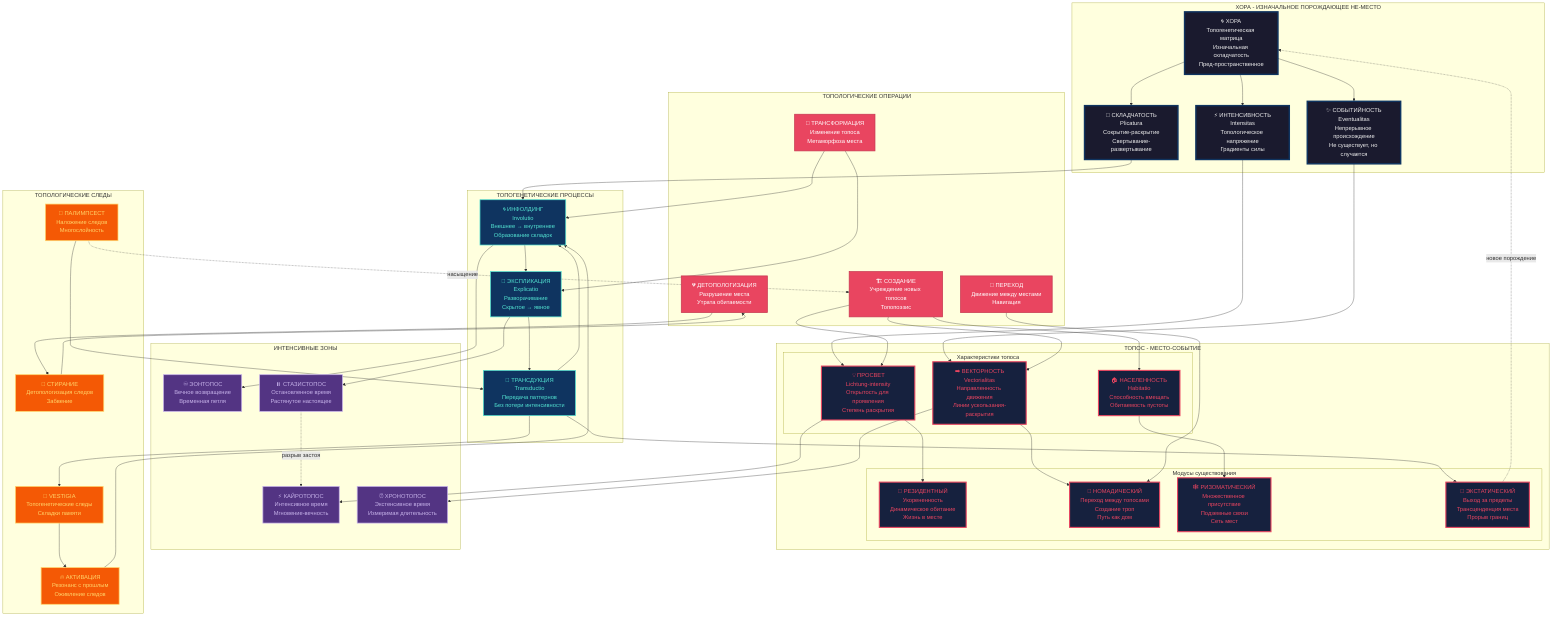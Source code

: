 graph TB
    subgraph "ХОРА - ИЗНАЧАЛЬНОЕ ПОРОЖДАЮЩЕЕ НЕ-МЕСТО"
        CH["🌀 ХОРА<br/>Топогенетическая матрица<br/>Изначальная складчатость<br/>Пред-пространственное"]
        PL["📐 СКЛАДЧАТОСТЬ<br/>Plicatura<br/>Сокрытие-раскрытие<br/>Свертывание-развертывание"]
        IN["⚡ ИНТЕНСИВНОСТЬ<br/>Intensitas<br/>Топологическое напряжение<br/>Градиенты силы"]
        EV["✨ СОБЫТИЙНОСТЬ<br/>Eventualitas<br/>Непрерывное происхождение<br/>Не существует, но случается"]
    end
    
    subgraph "ТОПОС - МЕСТО-СОБЫТИЕ"
        subgraph "Характеристики топоса"
            PR["💡 ПРОСВЕТ<br/>Lichtung-intensity<br/>Открытость для проявления<br/>Степень раскрытия"]
            VE["➡️ ВЕКТОРНОСТЬ<br/>Vectorialitas<br/>Направленность движения<br/>Линии ускользания-раскрытия"]
            HA["🏠 НАСЕЛЕННОСТЬ<br/>Habitatio<br/>Способность вмещать<br/>Обитаемость пустоты"]
        end
        
        subgraph "Модусы существования"
            RE["🌳 РЕЗИДЕНТНЫЙ<br/>Укорененность<br/>Динамическое обитание<br/>Жизнь в месте"]
            NO["🚶 НОМАДИЧЕСКИЙ<br/>Переход между топосами<br/>Создание троп<br/>Путь как дом"]
            RI["🕸️ РИЗОМАТИЧЕСКИЙ<br/>Множественное присутствие<br/>Подземные связи<br/>Сеть мест"]
            EX["🌟 ЭКСТАТИЧЕСКИЙ<br/>Выход за пределы<br/>Трансценденция места<br/>Прорыв границ"]
        end
    end
    
    subgraph "ТОПОГЕНЕТИЧЕСКИЕ ПРОЦЕССЫ"
        IF["🌀 ИНФОЛДИНГ<br/>Involutio<br/>Внешнее → внутреннее<br/>Образование складок"]
        EP["📖 ЭКСПЛИКАЦИЯ<br/>Explicatio<br/>Разворачивание<br/>Скрытое → явное"]
        TD["🔄 ТРАНСДУКЦИЯ<br/>Transductio<br/>Передача паттернов<br/>Без потери интенсивности"]
        
        IF --> EP
        EP --> TD
        TD --> IF
    end
    
    subgraph "ТОПОЛОГИЧЕСКИЕ ОПЕРАЦИИ"
        CR["🏗️ СОЗДАНИЕ<br/>Учреждение новых топосов<br/>Топопоэзис"]
        TR["🚪 ПЕРЕХОД<br/>Движение между местами<br/>Навигация"]
        TF["🔮 ТРАНСФОРМАЦИЯ<br/>Изменение топоса<br/>Метаморфоза места"]
        DE["💔 ДЕТОПОЛОГИЗАЦИЯ<br/>Разрушение места<br/>Утрата обитаемости"]
    end
    
    subgraph "ИНТЕНСИВНЫЕ ЗОНЫ"
        KA["⚡ КАЙРОТОПОС<br/>Интенсивное время<br/>Мгновение-вечность"]
        HR["⏰ ХРОНОТОПОС<br/>Экстенсивное время<br/>Измеримая длительность"]
        EO["♾️ ЭОНТОПОС<br/>Вечное возвращение<br/>Временная петля"]
        ST["⏸️ СТАЗИСТОПОС<br/>Остановленное время<br/>Растянутое настоящее"]
    end
    
    subgraph "ТОПОЛОГИЧЕСКИЕ СЛЕДЫ"
        VT["👣 VESTIGIA<br/>Топогенетические следы<br/>Складки памяти"]
        AC["🔥 АКТИВАЦИЯ<br/>Резонанс с прошлым<br/>Оживление следов"]
        ER["🌊 СТИРАНИЕ<br/>Детопологизация следов<br/>Забвение"]
        PA["📜 ПАЛИМПСЕСТ<br/>Наложение следов<br/>Многослойность"]
    end
    
    %% Основные связи
    CH --> PL
    CH --> IN
    CH --> EV
    
    PL --> IF
    IN --> PR
    EV --> VE
    
    %% Связи с топосом
    PR --> RE
    VE --> NO
    HA --> RI
    TD --> EX
    
    %% Процессуальные связи
    CR --> PR
    CR --> VE
    CR --> HA
    
    TR --> NO
    TF --> IF
    TF --> EP
    DE --> ER
    
    %% Временные связи
    PR --> KA
    VE --> HR
    IF --> EO
    EP --> ST
    
    %% Следовые связи
    TD --> VT
    VT --> AC
    AC --> IF
    ER --> DE
    PA --> TD
    
    %% Циклические связи
    EX -.->|"новое порождение"| CH
    ST -.->|"разрыв застоя"| KA
    PA -.->|"насыщение"| CR
    
    %% Стилизация
    classDef chora fill:#1a1a2e,color:#eee,stroke:#0f3460,stroke-width:4px
    classDef topos fill:#16213e,color:#e94560,stroke:#e94560,stroke-width:3px
    classDef process fill:#0f3460,color:#53e3d1,stroke:#53e3d1,stroke-width:2px
    classDef operation fill:#e94560,color:#fff,stroke:#c73650,stroke-width:2px
    classDef time fill:#533483,color:#c7b3ea,stroke:#c7b3ea,stroke-width:2px
    classDef trace fill:#f45905,color:#ffd56b,stroke:#ffd56b,stroke-width:2px
    
    class CH,PL,IN,EV chora
    class PR,VE,HA,RE,NO,RI,EX topos
    class IF,EP,TD process
    class CR,TR,TF,DE operation
    class KA,HR,EO,ST time
    class VT,AC,ER,PA trace